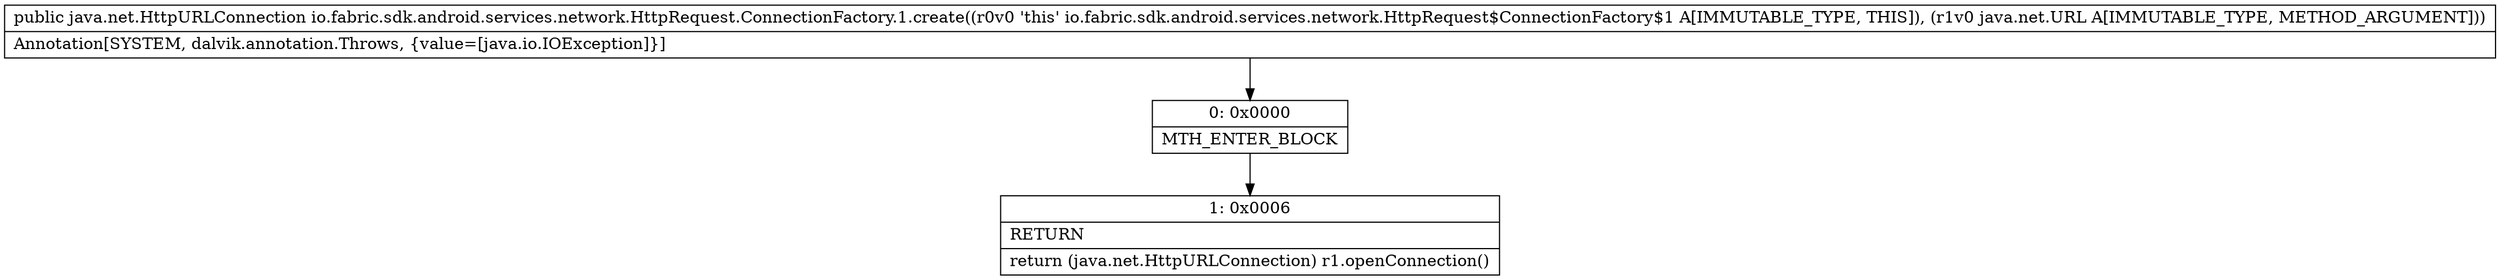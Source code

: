 digraph "CFG forio.fabric.sdk.android.services.network.HttpRequest.ConnectionFactory.1.create(Ljava\/net\/URL;)Ljava\/net\/HttpURLConnection;" {
Node_0 [shape=record,label="{0\:\ 0x0000|MTH_ENTER_BLOCK\l}"];
Node_1 [shape=record,label="{1\:\ 0x0006|RETURN\l|return (java.net.HttpURLConnection) r1.openConnection()\l}"];
MethodNode[shape=record,label="{public java.net.HttpURLConnection io.fabric.sdk.android.services.network.HttpRequest.ConnectionFactory.1.create((r0v0 'this' io.fabric.sdk.android.services.network.HttpRequest$ConnectionFactory$1 A[IMMUTABLE_TYPE, THIS]), (r1v0 java.net.URL A[IMMUTABLE_TYPE, METHOD_ARGUMENT]))  | Annotation[SYSTEM, dalvik.annotation.Throws, \{value=[java.io.IOException]\}]\l}"];
MethodNode -> Node_0;
Node_0 -> Node_1;
}

